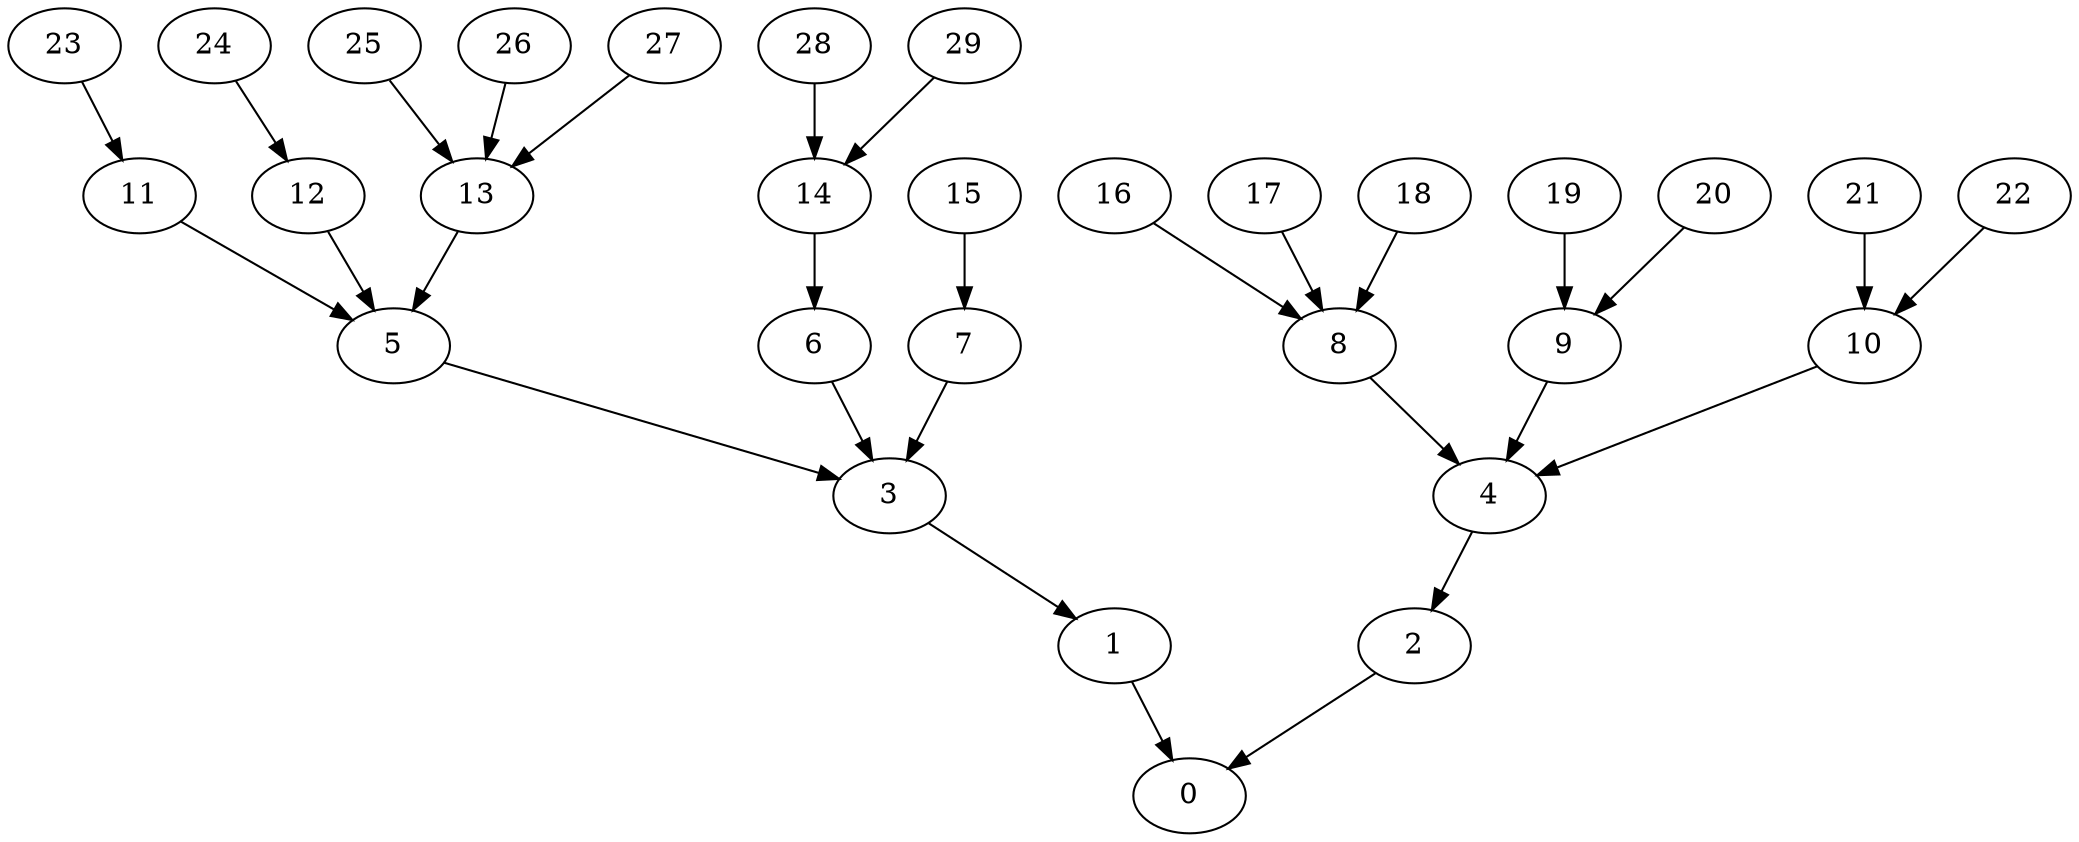 digraph "InTree-Unbalanced-MaxBf-3_Nodes_30_CCR_10.02_WeightType_Random" {
	0	 [Weight=2];
	1	 [Weight=10];
	1 -> 0	 [Weight=21];
	2	 [Weight=2];
	2 -> 0	 [Weight=74];
	3	 [Weight=6];
	3 -> 1	 [Weight=95];
	4	 [Weight=6];
	4 -> 2	 [Weight=95];
	5	 [Weight=6];
	5 -> 3	 [Weight=95];
	6	 [Weight=2];
	6 -> 3	 [Weight=42];
	7	 [Weight=8];
	7 -> 3	 [Weight=74];
	8	 [Weight=3];
	8 -> 4	 [Weight=21];
	9	 [Weight=6];
	9 -> 4	 [Weight=63];
	10	 [Weight=9];
	10 -> 4	 [Weight=74];
	11	 [Weight=3];
	11 -> 5	 [Weight=53];
	12	 [Weight=2];
	12 -> 5	 [Weight=42];
	13	 [Weight=9];
	13 -> 5	 [Weight=53];
	14	 [Weight=3];
	14 -> 6	 [Weight=21];
	15	 [Weight=3];
	15 -> 7	 [Weight=21];
	16	 [Weight=4];
	16 -> 8	 [Weight=21];
	17	 [Weight=6];
	17 -> 8	 [Weight=95];
	18	 [Weight=6];
	18 -> 8	 [Weight=63];
	19	 [Weight=2];
	19 -> 9	 [Weight=53];
	20	 [Weight=2];
	20 -> 9	 [Weight=32];
	21	 [Weight=10];
	21 -> 10	 [Weight=32];
	22	 [Weight=10];
	22 -> 10	 [Weight=42];
	23	 [Weight=10];
	23 -> 11	 [Weight=53];
	24	 [Weight=3];
	24 -> 12	 [Weight=105];
	25	 [Weight=3];
	25 -> 13	 [Weight=74];
	26	 [Weight=3];
	26 -> 13	 [Weight=42];
	27	 [Weight=8];
	27 -> 13	 [Weight=105];
	28	 [Weight=6];
	28 -> 14	 [Weight=42];
	29	 [Weight=9];
	29 -> 14	 [Weight=21];
}
